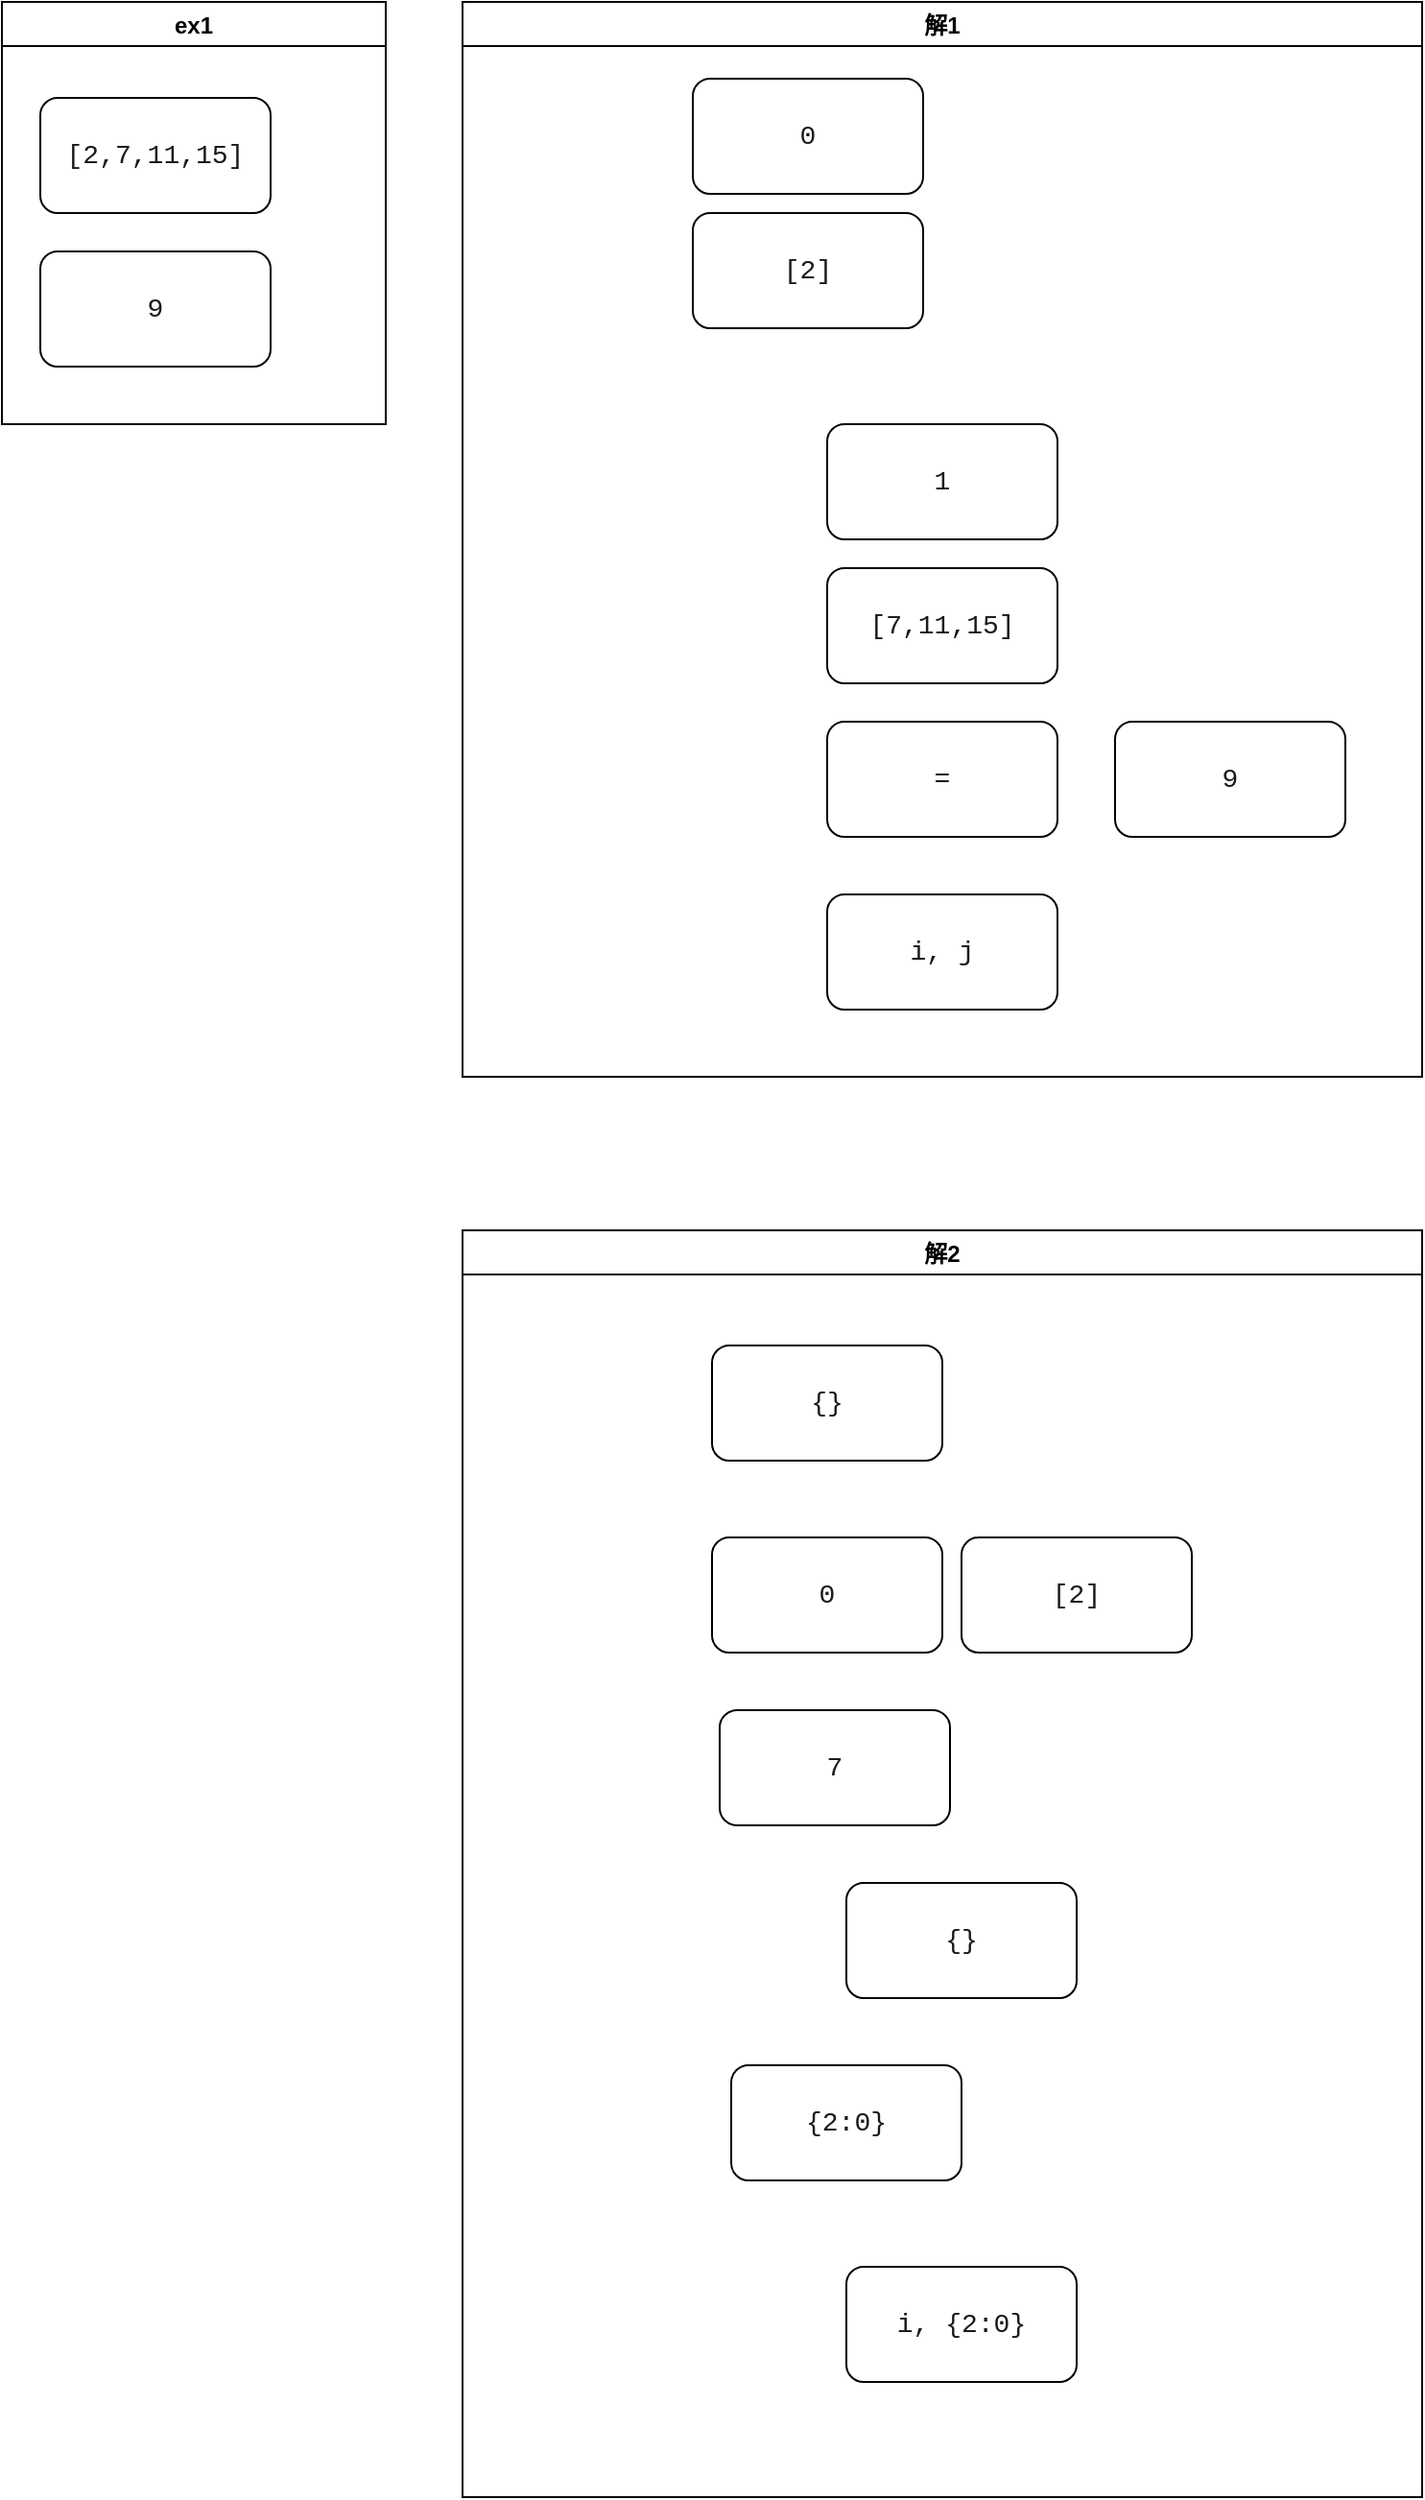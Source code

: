 <mxfile version="14.9.6" type="device"><diagram id="nvPl28UWt8wTtAT2wNyC" name="Page-1"><mxGraphModel dx="788" dy="823" grid="1" gridSize="10" guides="1" tooltips="1" connect="1" arrows="1" fold="1" page="1" pageScale="1" pageWidth="827" pageHeight="1169" math="0" shadow="0"><root><mxCell id="0"/><mxCell id="1" parent="0"/><mxCell id="L4LxXl0x2mZCFLAd3Ar9-4" value="ex1" style="swimlane;" vertex="1" parent="1"><mxGeometry x="40" y="60" width="200" height="220" as="geometry"/></mxCell><mxCell id="L4LxXl0x2mZCFLAd3Ar9-1" value="&lt;div style=&quot;font-family: &amp;#34;consolas&amp;#34; , &amp;#34;courier new&amp;#34; , monospace ; font-size: 14px ; line-height: 19px&quot;&gt;&lt;span style=&quot;background-color: rgb(255 , 255 , 255)&quot;&gt;&lt;font color=&quot;#1a1a1a&quot;&gt;[2,7,11,15]&lt;/font&gt;&lt;/span&gt;&lt;/div&gt;" style="rounded=1;whiteSpace=wrap;html=1;" vertex="1" parent="L4LxXl0x2mZCFLAd3Ar9-4"><mxGeometry x="20" y="50" width="120" height="60" as="geometry"/></mxCell><mxCell id="L4LxXl0x2mZCFLAd3Ar9-5" value="&lt;div style=&quot;font-family: &amp;#34;consolas&amp;#34; , &amp;#34;courier new&amp;#34; , monospace ; font-size: 14px ; line-height: 19px&quot;&gt;&lt;span style=&quot;background-color: rgb(255 , 255 , 255)&quot;&gt;&lt;font color=&quot;#1a1a1a&quot;&gt;9&lt;/font&gt;&lt;/span&gt;&lt;/div&gt;" style="rounded=1;whiteSpace=wrap;html=1;" vertex="1" parent="L4LxXl0x2mZCFLAd3Ar9-4"><mxGeometry x="20" y="130" width="120" height="60" as="geometry"/></mxCell><mxCell id="L4LxXl0x2mZCFLAd3Ar9-11" value="解1" style="swimlane;" vertex="1" parent="1"><mxGeometry x="280" y="60" width="500" height="560" as="geometry"/></mxCell><mxCell id="L4LxXl0x2mZCFLAd3Ar9-9" value="&lt;div style=&quot;font-family: &amp;#34;consolas&amp;#34; , &amp;#34;courier new&amp;#34; , monospace ; font-size: 14px ; line-height: 19px&quot;&gt;&lt;span style=&quot;background-color: rgb(255 , 255 , 255)&quot;&gt;&lt;font color=&quot;#1a1a1a&quot;&gt;0&lt;/font&gt;&lt;/span&gt;&lt;/div&gt;" style="rounded=1;whiteSpace=wrap;html=1;" vertex="1" parent="L4LxXl0x2mZCFLAd3Ar9-11"><mxGeometry x="120" y="40" width="120" height="60" as="geometry"/></mxCell><mxCell id="L4LxXl0x2mZCFLAd3Ar9-2" value="&lt;div style=&quot;font-family: &amp;#34;consolas&amp;#34; , &amp;#34;courier new&amp;#34; , monospace ; font-size: 14px ; line-height: 19px&quot;&gt;&lt;span style=&quot;background-color: rgb(255 , 255 , 255)&quot;&gt;&lt;font color=&quot;#1a1a1a&quot;&gt;[2]&lt;/font&gt;&lt;/span&gt;&lt;/div&gt;" style="rounded=1;whiteSpace=wrap;html=1;" vertex="1" parent="L4LxXl0x2mZCFLAd3Ar9-11"><mxGeometry x="120" y="110" width="120" height="60" as="geometry"/></mxCell><mxCell id="L4LxXl0x2mZCFLAd3Ar9-10" value="&lt;div style=&quot;font-family: &amp;#34;consolas&amp;#34; , &amp;#34;courier new&amp;#34; , monospace ; font-size: 14px ; line-height: 19px&quot;&gt;&lt;span style=&quot;background-color: rgb(255 , 255 , 255)&quot;&gt;&lt;font color=&quot;#1a1a1a&quot;&gt;1&lt;/font&gt;&lt;/span&gt;&lt;/div&gt;" style="rounded=1;whiteSpace=wrap;html=1;" vertex="1" parent="L4LxXl0x2mZCFLAd3Ar9-11"><mxGeometry x="190" y="220" width="120" height="60" as="geometry"/></mxCell><mxCell id="L4LxXl0x2mZCFLAd3Ar9-3" value="&lt;div style=&quot;font-family: &amp;#34;consolas&amp;#34; , &amp;#34;courier new&amp;#34; , monospace ; font-size: 14px ; line-height: 19px&quot;&gt;&lt;span style=&quot;background-color: rgb(255 , 255 , 255)&quot;&gt;&lt;font color=&quot;#1a1a1a&quot;&gt;[7,11,15]&lt;/font&gt;&lt;/span&gt;&lt;/div&gt;" style="rounded=1;whiteSpace=wrap;html=1;" vertex="1" parent="L4LxXl0x2mZCFLAd3Ar9-11"><mxGeometry x="190" y="295" width="120" height="60" as="geometry"/></mxCell><mxCell id="L4LxXl0x2mZCFLAd3Ar9-7" value="&lt;div style=&quot;font-family: &amp;#34;consolas&amp;#34; , &amp;#34;courier new&amp;#34; , monospace ; font-size: 14px ; line-height: 19px&quot;&gt;&lt;span style=&quot;background-color: rgb(255 , 255 , 255)&quot;&gt;&lt;font color=&quot;#1a1a1a&quot;&gt;=&lt;/font&gt;&lt;/span&gt;&lt;/div&gt;" style="rounded=1;whiteSpace=wrap;html=1;" vertex="1" parent="L4LxXl0x2mZCFLAd3Ar9-11"><mxGeometry x="190" y="375" width="120" height="60" as="geometry"/></mxCell><mxCell id="L4LxXl0x2mZCFLAd3Ar9-8" value="&lt;div style=&quot;font-family: &amp;#34;consolas&amp;#34; , &amp;#34;courier new&amp;#34; , monospace ; font-size: 14px ; line-height: 19px&quot;&gt;&lt;font color=&quot;#1a1a1a&quot;&gt;&lt;span style=&quot;background-color: rgb(255 , 255 , 255)&quot;&gt;i, j&lt;/span&gt;&lt;/font&gt;&lt;/div&gt;" style="rounded=1;whiteSpace=wrap;html=1;" vertex="1" parent="L4LxXl0x2mZCFLAd3Ar9-11"><mxGeometry x="190" y="465" width="120" height="60" as="geometry"/></mxCell><mxCell id="L4LxXl0x2mZCFLAd3Ar9-6" value="&lt;div style=&quot;font-family: &amp;#34;consolas&amp;#34; , &amp;#34;courier new&amp;#34; , monospace ; font-size: 14px ; line-height: 19px&quot;&gt;&lt;span style=&quot;background-color: rgb(255 , 255 , 255)&quot;&gt;&lt;font color=&quot;#1a1a1a&quot;&gt;9&lt;/font&gt;&lt;/span&gt;&lt;/div&gt;" style="rounded=1;whiteSpace=wrap;html=1;" vertex="1" parent="L4LxXl0x2mZCFLAd3Ar9-11"><mxGeometry x="340" y="375" width="120" height="60" as="geometry"/></mxCell><mxCell id="L4LxXl0x2mZCFLAd3Ar9-13" value="解2" style="swimlane;startSize=23;" vertex="1" parent="1"><mxGeometry x="280" y="700" width="500" height="660" as="geometry"/></mxCell><mxCell id="L4LxXl0x2mZCFLAd3Ar9-14" value="&lt;div style=&quot;font-family: &amp;#34;consolas&amp;#34; , &amp;#34;courier new&amp;#34; , monospace ; font-size: 14px ; line-height: 19px&quot;&gt;&lt;span style=&quot;background-color: rgb(255 , 255 , 255)&quot;&gt;&lt;font color=&quot;#1a1a1a&quot;&gt;0&lt;/font&gt;&lt;/span&gt;&lt;/div&gt;" style="rounded=1;whiteSpace=wrap;html=1;" vertex="1" parent="L4LxXl0x2mZCFLAd3Ar9-13"><mxGeometry x="130" y="160" width="120" height="60" as="geometry"/></mxCell><mxCell id="L4LxXl0x2mZCFLAd3Ar9-15" value="&lt;div style=&quot;font-family: &amp;#34;consolas&amp;#34; , &amp;#34;courier new&amp;#34; , monospace ; font-size: 14px ; line-height: 19px&quot;&gt;&lt;span style=&quot;background-color: rgb(255 , 255 , 255)&quot;&gt;&lt;font color=&quot;#1a1a1a&quot;&gt;[2]&lt;/font&gt;&lt;/span&gt;&lt;/div&gt;" style="rounded=1;whiteSpace=wrap;html=1;" vertex="1" parent="L4LxXl0x2mZCFLAd3Ar9-13"><mxGeometry x="260" y="160" width="120" height="60" as="geometry"/></mxCell><mxCell id="L4LxXl0x2mZCFLAd3Ar9-16" value="&lt;div style=&quot;font-family: &amp;#34;consolas&amp;#34; , &amp;#34;courier new&amp;#34; , monospace ; font-size: 14px ; line-height: 19px&quot;&gt;&lt;span style=&quot;background-color: rgb(255 , 255 , 255)&quot;&gt;&lt;font color=&quot;#1a1a1a&quot;&gt;{}&lt;/font&gt;&lt;/span&gt;&lt;/div&gt;" style="rounded=1;whiteSpace=wrap;html=1;" vertex="1" parent="L4LxXl0x2mZCFLAd3Ar9-13"><mxGeometry x="200" y="340" width="120" height="60" as="geometry"/></mxCell><mxCell id="L4LxXl0x2mZCFLAd3Ar9-17" value="&lt;div style=&quot;font-family: &amp;#34;consolas&amp;#34; , &amp;#34;courier new&amp;#34; , monospace ; font-size: 14px ; line-height: 19px&quot;&gt;&lt;span style=&quot;background-color: rgb(255 , 255 , 255)&quot;&gt;&lt;font color=&quot;#1a1a1a&quot;&gt;{2:0}&lt;/font&gt;&lt;/span&gt;&lt;/div&gt;" style="rounded=1;whiteSpace=wrap;html=1;" vertex="1" parent="L4LxXl0x2mZCFLAd3Ar9-13"><mxGeometry x="140" y="435" width="120" height="60" as="geometry"/></mxCell><mxCell id="L4LxXl0x2mZCFLAd3Ar9-19" value="&lt;div style=&quot;font-family: &amp;#34;consolas&amp;#34; , &amp;#34;courier new&amp;#34; , monospace ; font-size: 14px ; line-height: 19px&quot;&gt;&lt;font color=&quot;#1a1a1a&quot;&gt;&lt;span style=&quot;background-color: rgb(255 , 255 , 255)&quot;&gt;i, {2:0}&lt;/span&gt;&lt;/font&gt;&lt;/div&gt;" style="rounded=1;whiteSpace=wrap;html=1;" vertex="1" parent="L4LxXl0x2mZCFLAd3Ar9-13"><mxGeometry x="200" y="540" width="120" height="60" as="geometry"/></mxCell><mxCell id="L4LxXl0x2mZCFLAd3Ar9-21" value="&lt;div style=&quot;font-family: &amp;#34;consolas&amp;#34; , &amp;#34;courier new&amp;#34; , monospace ; font-size: 14px ; line-height: 19px&quot;&gt;&lt;span style=&quot;background-color: rgb(255 , 255 , 255)&quot;&gt;&lt;font color=&quot;#1a1a1a&quot;&gt;{}&lt;/font&gt;&lt;/span&gt;&lt;/div&gt;" style="rounded=1;whiteSpace=wrap;html=1;" vertex="1" parent="L4LxXl0x2mZCFLAd3Ar9-13"><mxGeometry x="130" y="60" width="120" height="60" as="geometry"/></mxCell><mxCell id="L4LxXl0x2mZCFLAd3Ar9-22" value="&lt;div style=&quot;font-family: &amp;#34;consolas&amp;#34; , &amp;#34;courier new&amp;#34; , monospace ; font-size: 14px ; line-height: 19px&quot;&gt;&lt;span style=&quot;background-color: rgb(255 , 255 , 255)&quot;&gt;&lt;font color=&quot;#1a1a1a&quot;&gt;7&lt;/font&gt;&lt;/span&gt;&lt;/div&gt;" style="rounded=1;whiteSpace=wrap;html=1;" vertex="1" parent="L4LxXl0x2mZCFLAd3Ar9-13"><mxGeometry x="134" y="250" width="120" height="60" as="geometry"/></mxCell></root></mxGraphModel></diagram></mxfile>